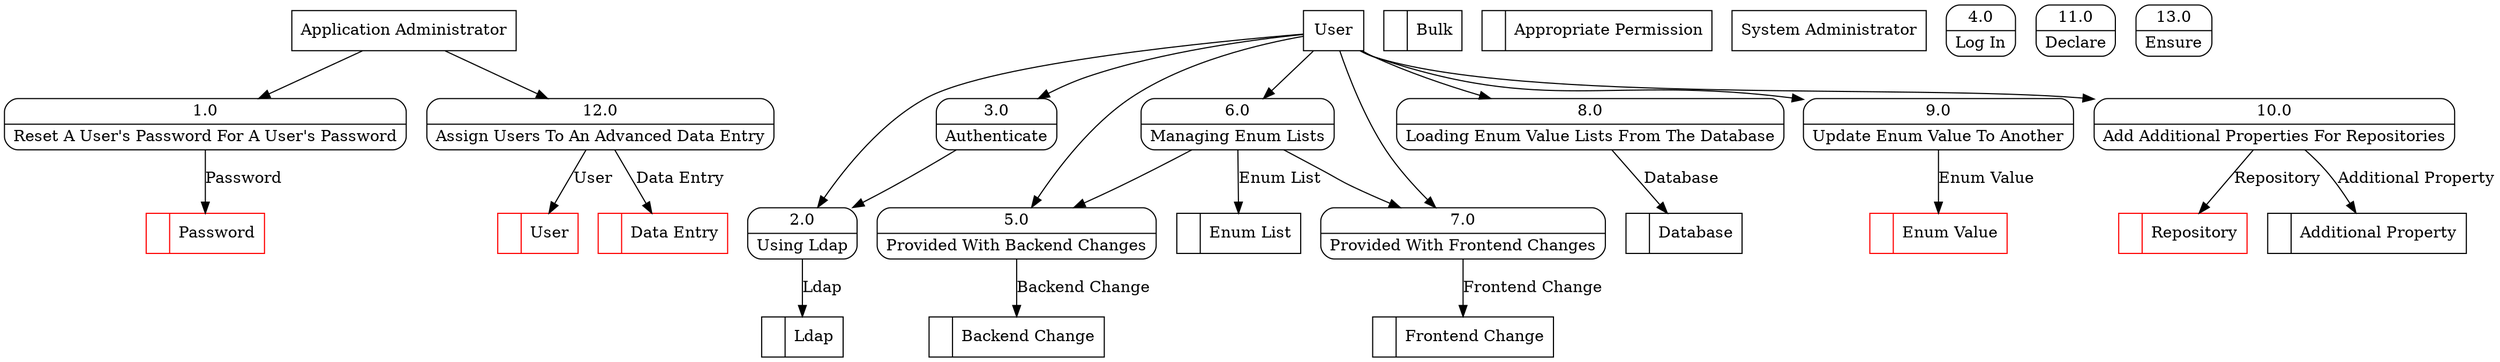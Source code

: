 digraph dfd2{ 
node[shape=record]
200 [label="<f0>  |<f1> Password " color=red];
201 [label="<f0>  |<f1> User " color=red];
202 [label="<f0>  |<f1> Ldap " ];
203 [label="<f0>  |<f1> Database " ];
204 [label="<f0>  |<f1> Enum Value " color=red];
205 [label="<f0>  |<f1> Bulk " ];
206 [label="<f0>  |<f1> Repository " color=red];
207 [label="<f0>  |<f1> Additional Property " ];
208 [label="<f0>  |<f1> Appropriate Permission " ];
209 [label="<f0>  |<f1> Backend Change " ];
210 [label="<f0>  |<f1> Enum List " ];
211 [label="<f0>  |<f1> Frontend Change " ];
212 [label="<f0>  |<f1> Data Entry " color=red];
213 [label="Application Administrator" shape=box];
214 [label="User" shape=box];
215 [label="System Administrator" shape=box];
216 [label="{<f0> 1.0|<f1> Reset A User's Password For A User's Password }" shape=Mrecord];
217 [label="{<f0> 2.0|<f1> Using Ldap }" shape=Mrecord];
218 [label="{<f0> 3.0|<f1> Authenticate }" shape=Mrecord];
219 [label="{<f0> 4.0|<f1> Log In }" shape=Mrecord];
220 [label="{<f0> 5.0|<f1> Provided With Backend Changes }" shape=Mrecord];
221 [label="{<f0> 6.0|<f1> Managing Enum Lists }" shape=Mrecord];
222 [label="{<f0> 7.0|<f1> Provided With Frontend Changes }" shape=Mrecord];
223 [label="{<f0> 8.0|<f1> Loading Enum Value Lists From The Database }" shape=Mrecord];
224 [label="{<f0> 9.0|<f1> Update Enum Value To Another }" shape=Mrecord];
225 [label="{<f0> 10.0|<f1> Add Additional Properties For Repositories }" shape=Mrecord];
226 [label="{<f0> 11.0|<f1> Declare }" shape=Mrecord];
227 [label="{<f0> 12.0|<f1> Assign Users To An Advanced Data Entry }" shape=Mrecord];
228 [label="{<f0> 13.0|<f1> Ensure }" shape=Mrecord];
213 -> 216
213 -> 227
214 -> 217
214 -> 218
214 -> 220
214 -> 221
214 -> 222
214 -> 223
214 -> 224
214 -> 225
216 -> 200 [label="Password"]
217 -> 202 [label="Ldap"]
218 -> 217
220 -> 209 [label="Backend Change"]
221 -> 220
221 -> 222
221 -> 210 [label="Enum List"]
222 -> 211 [label="Frontend Change"]
223 -> 203 [label="Database"]
224 -> 204 [label="Enum Value"]
225 -> 207 [label="Additional Property"]
225 -> 206 [label="Repository"]
227 -> 212 [label="Data Entry"]
227 -> 201 [label="User"]
}